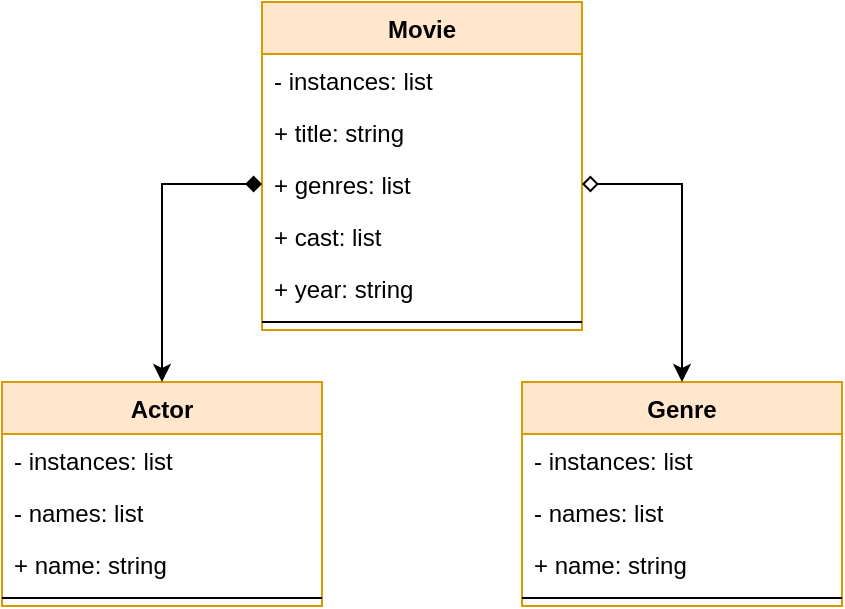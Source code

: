 <mxfile version="14.5.8" type="device"><diagram id="RrT_GEq4Qvi6eLBqabGK" name="Page-1"><mxGraphModel dx="598" dy="788" grid="1" gridSize="10" guides="1" tooltips="1" connect="1" arrows="1" fold="1" page="1" pageScale="1" pageWidth="827" pageHeight="1169" math="0" shadow="0"><root><mxCell id="0"/><mxCell id="1" parent="0"/><mxCell id="Gj3iJkUoymRiOhdXVFqv-31" value="Movie" style="swimlane;fontStyle=1;align=center;verticalAlign=top;childLayout=stackLayout;horizontal=1;startSize=26;horizontalStack=0;resizeParent=1;resizeParentMax=0;resizeLast=0;collapsible=1;marginBottom=0;fillColor=#ffe6cc;strokeColor=#d79b00;" vertex="1" parent="1"><mxGeometry x="330" y="170" width="160" height="164" as="geometry"/></mxCell><mxCell id="Gj3iJkUoymRiOhdXVFqv-45" value="- instances: list" style="text;strokeColor=none;fillColor=none;align=left;verticalAlign=top;spacingLeft=4;spacingRight=4;overflow=hidden;rotatable=0;points=[[0,0.5],[1,0.5]];portConstraint=eastwest;" vertex="1" parent="Gj3iJkUoymRiOhdXVFqv-31"><mxGeometry y="26" width="160" height="26" as="geometry"/></mxCell><mxCell id="Gj3iJkUoymRiOhdXVFqv-32" value="+ title: string" style="text;strokeColor=none;fillColor=none;align=left;verticalAlign=top;spacingLeft=4;spacingRight=4;overflow=hidden;rotatable=0;points=[[0,0.5],[1,0.5]];portConstraint=eastwest;" vertex="1" parent="Gj3iJkUoymRiOhdXVFqv-31"><mxGeometry y="52" width="160" height="26" as="geometry"/></mxCell><mxCell id="Gj3iJkUoymRiOhdXVFqv-46" value="+ genres: list" style="text;strokeColor=none;fillColor=none;align=left;verticalAlign=top;spacingLeft=4;spacingRight=4;overflow=hidden;rotatable=0;points=[[0,0.5],[1,0.5]];portConstraint=eastwest;" vertex="1" parent="Gj3iJkUoymRiOhdXVFqv-31"><mxGeometry y="78" width="160" height="26" as="geometry"/></mxCell><mxCell id="Gj3iJkUoymRiOhdXVFqv-47" value="+ cast: list" style="text;strokeColor=none;fillColor=none;align=left;verticalAlign=top;spacingLeft=4;spacingRight=4;overflow=hidden;rotatable=0;points=[[0,0.5],[1,0.5]];portConstraint=eastwest;" vertex="1" parent="Gj3iJkUoymRiOhdXVFqv-31"><mxGeometry y="104" width="160" height="26" as="geometry"/></mxCell><mxCell id="Gj3iJkUoymRiOhdXVFqv-44" value="+ year: string" style="text;strokeColor=none;fillColor=none;align=left;verticalAlign=top;spacingLeft=4;spacingRight=4;overflow=hidden;rotatable=0;points=[[0,0.5],[1,0.5]];portConstraint=eastwest;" vertex="1" parent="Gj3iJkUoymRiOhdXVFqv-31"><mxGeometry y="130" width="160" height="26" as="geometry"/></mxCell><mxCell id="Gj3iJkUoymRiOhdXVFqv-33" value="" style="line;strokeWidth=1;fillColor=none;align=left;verticalAlign=middle;spacingTop=-1;spacingLeft=3;spacingRight=3;rotatable=0;labelPosition=right;points=[];portConstraint=eastwest;" vertex="1" parent="Gj3iJkUoymRiOhdXVFqv-31"><mxGeometry y="156" width="160" height="8" as="geometry"/></mxCell><mxCell id="Gj3iJkUoymRiOhdXVFqv-35" value="Genre" style="swimlane;fontStyle=1;align=center;verticalAlign=top;childLayout=stackLayout;horizontal=1;startSize=26;horizontalStack=0;resizeParent=1;resizeParentMax=0;resizeLast=0;collapsible=1;marginBottom=0;fillColor=#ffe6cc;strokeColor=#d79b00;" vertex="1" parent="1"><mxGeometry x="460" y="360" width="160" height="112" as="geometry"/></mxCell><mxCell id="Gj3iJkUoymRiOhdXVFqv-51" value="- instances: list" style="text;strokeColor=none;fillColor=none;align=left;verticalAlign=top;spacingLeft=4;spacingRight=4;overflow=hidden;rotatable=0;points=[[0,0.5],[1,0.5]];portConstraint=eastwest;" vertex="1" parent="Gj3iJkUoymRiOhdXVFqv-35"><mxGeometry y="26" width="160" height="26" as="geometry"/></mxCell><mxCell id="Gj3iJkUoymRiOhdXVFqv-54" value="- names: list" style="text;strokeColor=none;fillColor=none;align=left;verticalAlign=top;spacingLeft=4;spacingRight=4;overflow=hidden;rotatable=0;points=[[0,0.5],[1,0.5]];portConstraint=eastwest;" vertex="1" parent="Gj3iJkUoymRiOhdXVFqv-35"><mxGeometry y="52" width="160" height="26" as="geometry"/></mxCell><mxCell id="Gj3iJkUoymRiOhdXVFqv-52" value="+ name: string" style="text;strokeColor=none;fillColor=none;align=left;verticalAlign=top;spacingLeft=4;spacingRight=4;overflow=hidden;rotatable=0;points=[[0,0.5],[1,0.5]];portConstraint=eastwest;" vertex="1" parent="Gj3iJkUoymRiOhdXVFqv-35"><mxGeometry y="78" width="160" height="26" as="geometry"/></mxCell><mxCell id="Gj3iJkUoymRiOhdXVFqv-37" value="" style="line;strokeWidth=1;fillColor=none;align=left;verticalAlign=middle;spacingTop=-1;spacingLeft=3;spacingRight=3;rotatable=0;labelPosition=right;points=[];portConstraint=eastwest;" vertex="1" parent="Gj3iJkUoymRiOhdXVFqv-35"><mxGeometry y="104" width="160" height="8" as="geometry"/></mxCell><mxCell id="Gj3iJkUoymRiOhdXVFqv-39" value="Actor" style="swimlane;fontStyle=1;align=center;verticalAlign=top;childLayout=stackLayout;horizontal=1;startSize=26;horizontalStack=0;resizeParent=1;resizeParentMax=0;resizeLast=0;collapsible=1;marginBottom=0;fillColor=#ffe6cc;strokeColor=#d79b00;" vertex="1" parent="1"><mxGeometry x="200" y="360" width="160" height="112" as="geometry"/></mxCell><mxCell id="Gj3iJkUoymRiOhdXVFqv-50" value="- instances: list" style="text;strokeColor=none;fillColor=none;align=left;verticalAlign=top;spacingLeft=4;spacingRight=4;overflow=hidden;rotatable=0;points=[[0,0.5],[1,0.5]];portConstraint=eastwest;" vertex="1" parent="Gj3iJkUoymRiOhdXVFqv-39"><mxGeometry y="26" width="160" height="26" as="geometry"/></mxCell><mxCell id="Gj3iJkUoymRiOhdXVFqv-53" value="- names: list" style="text;strokeColor=none;fillColor=none;align=left;verticalAlign=top;spacingLeft=4;spacingRight=4;overflow=hidden;rotatable=0;points=[[0,0.5],[1,0.5]];portConstraint=eastwest;" vertex="1" parent="Gj3iJkUoymRiOhdXVFqv-39"><mxGeometry y="52" width="160" height="26" as="geometry"/></mxCell><mxCell id="Gj3iJkUoymRiOhdXVFqv-40" value="+ name: string" style="text;strokeColor=none;fillColor=none;align=left;verticalAlign=top;spacingLeft=4;spacingRight=4;overflow=hidden;rotatable=0;points=[[0,0.5],[1,0.5]];portConstraint=eastwest;" vertex="1" parent="Gj3iJkUoymRiOhdXVFqv-39"><mxGeometry y="78" width="160" height="26" as="geometry"/></mxCell><mxCell id="Gj3iJkUoymRiOhdXVFqv-41" value="" style="line;strokeWidth=1;fillColor=none;align=left;verticalAlign=middle;spacingTop=-1;spacingLeft=3;spacingRight=3;rotatable=0;labelPosition=right;points=[];portConstraint=eastwest;" vertex="1" parent="Gj3iJkUoymRiOhdXVFqv-39"><mxGeometry y="104" width="160" height="8" as="geometry"/></mxCell><mxCell id="Gj3iJkUoymRiOhdXVFqv-55" style="edgeStyle=orthogonalEdgeStyle;rounded=0;orthogonalLoop=1;jettySize=auto;html=1;exitX=0;exitY=0.5;exitDx=0;exitDy=0;entryX=0.5;entryY=0;entryDx=0;entryDy=0;startArrow=diamond;startFill=1;" edge="1" parent="1" source="Gj3iJkUoymRiOhdXVFqv-46" target="Gj3iJkUoymRiOhdXVFqv-39"><mxGeometry relative="1" as="geometry"/></mxCell><mxCell id="Gj3iJkUoymRiOhdXVFqv-56" style="edgeStyle=orthogonalEdgeStyle;rounded=0;orthogonalLoop=1;jettySize=auto;html=1;exitX=1;exitY=0.5;exitDx=0;exitDy=0;entryX=0.5;entryY=0;entryDx=0;entryDy=0;startArrow=diamond;startFill=0;" edge="1" parent="1" source="Gj3iJkUoymRiOhdXVFqv-46" target="Gj3iJkUoymRiOhdXVFqv-35"><mxGeometry relative="1" as="geometry"/></mxCell></root></mxGraphModel></diagram></mxfile>